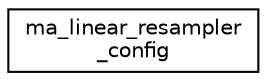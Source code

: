 digraph "Graphical Class Hierarchy"
{
 // LATEX_PDF_SIZE
  edge [fontname="Helvetica",fontsize="10",labelfontname="Helvetica",labelfontsize="10"];
  node [fontname="Helvetica",fontsize="10",shape=record];
  rankdir="LR";
  Node0 [label="ma_linear_resampler\l_config",height=0.2,width=0.4,color="black", fillcolor="white", style="filled",URL="$structma__linear__resampler__config.html",tooltip=" "];
}
